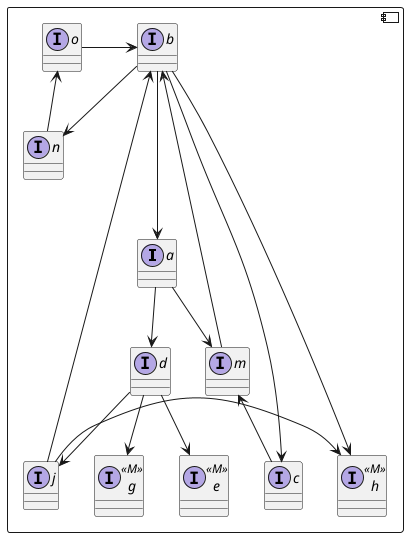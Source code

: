@startuml




component {
interface a
interface b
interface c
interface d
interface e <<M>>
interface g <<M>>
interface h <<M>>
interface j
interface m
interface n
interface o
}


b ---> a
a --> m
m -l-> b

c -u-> m
b --> c

n -u-> o
b --> n
o -r--> b

a -d-> d
d -d-> e
d --> g
d --> j
b --> h
j -r-> h
j --> b

skinparam interface {
backgroundColor<<M>> RosyBrown
}

@enduml
